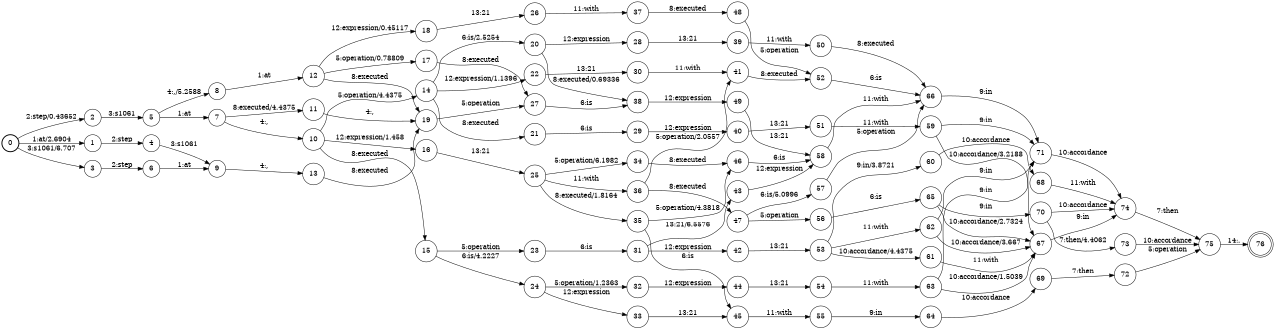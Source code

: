 digraph FST {
rankdir = LR;
size = "8.5,11";
label = "";
center = 1;
orientation = Portrait;
ranksep = "0.4";
nodesep = "0.25";
0 [label = "0", shape = circle, style = bold, fontsize = 14]
	0 -> 1 [label = "1:at/2.6904", fontsize = 14];
	0 -> 2 [label = "2:step/0.43652", fontsize = 14];
	0 -> 3 [label = "3:s1061/6.707", fontsize = 14];
1 [label = "1", shape = circle, style = solid, fontsize = 14]
	1 -> 4 [label = "2:step", fontsize = 14];
2 [label = "2", shape = circle, style = solid, fontsize = 14]
	2 -> 5 [label = "3:s1061", fontsize = 14];
3 [label = "3", shape = circle, style = solid, fontsize = 14]
	3 -> 6 [label = "2:step", fontsize = 14];
4 [label = "4", shape = circle, style = solid, fontsize = 14]
	4 -> 9 [label = "3:s1061", fontsize = 14];
5 [label = "5", shape = circle, style = solid, fontsize = 14]
	5 -> 7 [label = "1:at", fontsize = 14];
	5 -> 8 [label = "4:,/5.2588", fontsize = 14];
6 [label = "6", shape = circle, style = solid, fontsize = 14]
	6 -> 9 [label = "1:at", fontsize = 14];
7 [label = "7", shape = circle, style = solid, fontsize = 14]
	7 -> 10 [label = "4:,", fontsize = 14];
	7 -> 11 [label = "8:executed/4.4375", fontsize = 14];
8 [label = "8", shape = circle, style = solid, fontsize = 14]
	8 -> 12 [label = "1:at", fontsize = 14];
9 [label = "9", shape = circle, style = solid, fontsize = 14]
	9 -> 13 [label = "4:,", fontsize = 14];
10 [label = "10", shape = circle, style = solid, fontsize = 14]
	10 -> 14 [label = "5:operation/4.4375", fontsize = 14];
	10 -> 15 [label = "8:executed", fontsize = 14];
	10 -> 16 [label = "12:expression/1.458", fontsize = 14];
11 [label = "11", shape = circle, style = solid, fontsize = 14]
	11 -> 19 [label = "4:,", fontsize = 14];
12 [label = "12", shape = circle, style = solid, fontsize = 14]
	12 -> 17 [label = "5:operation/0.78809", fontsize = 14];
	12 -> 19 [label = "8:executed", fontsize = 14];
	12 -> 18 [label = "12:expression/0.45117", fontsize = 14];
13 [label = "13", shape = circle, style = solid, fontsize = 14]
	13 -> 19 [label = "8:executed", fontsize = 14];
14 [label = "14", shape = circle, style = solid, fontsize = 14]
	14 -> 20 [label = "6:is/2.5254", fontsize = 14];
	14 -> 21 [label = "8:executed", fontsize = 14];
	14 -> 22 [label = "12:expression/1.1396", fontsize = 14];
15 [label = "15", shape = circle, style = solid, fontsize = 14]
	15 -> 23 [label = "5:operation", fontsize = 14];
	15 -> 24 [label = "6:is/4.2227", fontsize = 14];
16 [label = "16", shape = circle, style = solid, fontsize = 14]
	16 -> 25 [label = "13:21", fontsize = 14];
17 [label = "17", shape = circle, style = solid, fontsize = 14]
	17 -> 27 [label = "8:executed", fontsize = 14];
18 [label = "18", shape = circle, style = solid, fontsize = 14]
	18 -> 26 [label = "13:21", fontsize = 14];
19 [label = "19", shape = circle, style = solid, fontsize = 14]
	19 -> 27 [label = "5:operation", fontsize = 14];
20 [label = "20", shape = circle, style = solid, fontsize = 14]
	20 -> 38 [label = "8:executed/0.69336", fontsize = 14];
	20 -> 28 [label = "12:expression", fontsize = 14];
21 [label = "21", shape = circle, style = solid, fontsize = 14]
	21 -> 29 [label = "6:is", fontsize = 14];
22 [label = "22", shape = circle, style = solid, fontsize = 14]
	22 -> 30 [label = "13:21", fontsize = 14];
23 [label = "23", shape = circle, style = solid, fontsize = 14]
	23 -> 31 [label = "6:is", fontsize = 14];
24 [label = "24", shape = circle, style = solid, fontsize = 14]
	24 -> 32 [label = "5:operation/1.2363", fontsize = 14];
	24 -> 33 [label = "12:expression", fontsize = 14];
25 [label = "25", shape = circle, style = solid, fontsize = 14]
	25 -> 34 [label = "5:operation/6.1982", fontsize = 14];
	25 -> 35 [label = "8:executed/1.8164", fontsize = 14];
	25 -> 36 [label = "11:with", fontsize = 14];
26 [label = "26", shape = circle, style = solid, fontsize = 14]
	26 -> 37 [label = "11:with", fontsize = 14];
27 [label = "27", shape = circle, style = solid, fontsize = 14]
	27 -> 38 [label = "6:is", fontsize = 14];
28 [label = "28", shape = circle, style = solid, fontsize = 14]
	28 -> 39 [label = "13:21", fontsize = 14];
29 [label = "29", shape = circle, style = solid, fontsize = 14]
	29 -> 40 [label = "12:expression", fontsize = 14];
30 [label = "30", shape = circle, style = solid, fontsize = 14]
	30 -> 41 [label = "11:with", fontsize = 14];
31 [label = "31", shape = circle, style = solid, fontsize = 14]
	31 -> 42 [label = "12:expression", fontsize = 14];
	31 -> 43 [label = "13:21/6.5576", fontsize = 14];
32 [label = "32", shape = circle, style = solid, fontsize = 14]
	32 -> 44 [label = "12:expression", fontsize = 14];
33 [label = "33", shape = circle, style = solid, fontsize = 14]
	33 -> 45 [label = "13:21", fontsize = 14];
34 [label = "34", shape = circle, style = solid, fontsize = 14]
	34 -> 46 [label = "8:executed", fontsize = 14];
35 [label = "35", shape = circle, style = solid, fontsize = 14]
	35 -> 46 [label = "5:operation/4.3818", fontsize = 14];
	35 -> 45 [label = "6:is", fontsize = 14];
36 [label = "36", shape = circle, style = solid, fontsize = 14]
	36 -> 41 [label = "5:operation/2.0557", fontsize = 14];
	36 -> 47 [label = "8:executed", fontsize = 14];
37 [label = "37", shape = circle, style = solid, fontsize = 14]
	37 -> 48 [label = "8:executed", fontsize = 14];
38 [label = "38", shape = circle, style = solid, fontsize = 14]
	38 -> 49 [label = "12:expression", fontsize = 14];
39 [label = "39", shape = circle, style = solid, fontsize = 14]
	39 -> 50 [label = "11:with", fontsize = 14];
40 [label = "40", shape = circle, style = solid, fontsize = 14]
	40 -> 51 [label = "13:21", fontsize = 14];
41 [label = "41", shape = circle, style = solid, fontsize = 14]
	41 -> 52 [label = "8:executed", fontsize = 14];
42 [label = "42", shape = circle, style = solid, fontsize = 14]
	42 -> 53 [label = "13:21", fontsize = 14];
43 [label = "43", shape = circle, style = solid, fontsize = 14]
	43 -> 58 [label = "12:expression", fontsize = 14];
44 [label = "44", shape = circle, style = solid, fontsize = 14]
	44 -> 54 [label = "13:21", fontsize = 14];
45 [label = "45", shape = circle, style = solid, fontsize = 14]
	45 -> 55 [label = "11:with", fontsize = 14];
46 [label = "46", shape = circle, style = solid, fontsize = 14]
	46 -> 58 [label = "6:is", fontsize = 14];
47 [label = "47", shape = circle, style = solid, fontsize = 14]
	47 -> 56 [label = "5:operation", fontsize = 14];
	47 -> 57 [label = "6:is/5.0996", fontsize = 14];
48 [label = "48", shape = circle, style = solid, fontsize = 14]
	48 -> 52 [label = "5:operation", fontsize = 14];
49 [label = "49", shape = circle, style = solid, fontsize = 14]
	49 -> 58 [label = "13:21", fontsize = 14];
50 [label = "50", shape = circle, style = solid, fontsize = 14]
	50 -> 66 [label = "8:executed", fontsize = 14];
51 [label = "51", shape = circle, style = solid, fontsize = 14]
	51 -> 59 [label = "11:with", fontsize = 14];
52 [label = "52", shape = circle, style = solid, fontsize = 14]
	52 -> 66 [label = "6:is", fontsize = 14];
53 [label = "53", shape = circle, style = solid, fontsize = 14]
	53 -> 60 [label = "9:in/3.8721", fontsize = 14];
	53 -> 61 [label = "10:accordance/4.4375", fontsize = 14];
	53 -> 62 [label = "11:with", fontsize = 14];
54 [label = "54", shape = circle, style = solid, fontsize = 14]
	54 -> 63 [label = "11:with", fontsize = 14];
55 [label = "55", shape = circle, style = solid, fontsize = 14]
	55 -> 64 [label = "9:in", fontsize = 14];
56 [label = "56", shape = circle, style = solid, fontsize = 14]
	56 -> 65 [label = "6:is", fontsize = 14];
57 [label = "57", shape = circle, style = solid, fontsize = 14]
	57 -> 66 [label = "5:operation", fontsize = 14];
58 [label = "58", shape = circle, style = solid, fontsize = 14]
	58 -> 66 [label = "11:with", fontsize = 14];
59 [label = "59", shape = circle, style = solid, fontsize = 14]
	59 -> 71 [label = "9:in", fontsize = 14];
	59 -> 67 [label = "10:accordance/3.2188", fontsize = 14];
60 [label = "60", shape = circle, style = solid, fontsize = 14]
	60 -> 68 [label = "10:accordance", fontsize = 14];
61 [label = "61", shape = circle, style = solid, fontsize = 14]
	61 -> 67 [label = "11:with", fontsize = 14];
62 [label = "62", shape = circle, style = solid, fontsize = 14]
	62 -> 71 [label = "9:in", fontsize = 14];
	62 -> 67 [label = "10:accordance/3.667", fontsize = 14];
63 [label = "63", shape = circle, style = solid, fontsize = 14]
	63 -> 71 [label = "9:in", fontsize = 14];
	63 -> 67 [label = "10:accordance/1.5039", fontsize = 14];
64 [label = "64", shape = circle, style = solid, fontsize = 14]
	64 -> 69 [label = "10:accordance", fontsize = 14];
65 [label = "65", shape = circle, style = solid, fontsize = 14]
	65 -> 70 [label = "9:in", fontsize = 14];
	65 -> 67 [label = "10:accordance/2.7324", fontsize = 14];
66 [label = "66", shape = circle, style = solid, fontsize = 14]
	66 -> 71 [label = "9:in", fontsize = 14];
67 [label = "67", shape = circle, style = solid, fontsize = 14]
	67 -> 74 [label = "9:in", fontsize = 14];
68 [label = "68", shape = circle, style = solid, fontsize = 14]
	68 -> 74 [label = "11:with", fontsize = 14];
69 [label = "69", shape = circle, style = solid, fontsize = 14]
	69 -> 72 [label = "7:then", fontsize = 14];
70 [label = "70", shape = circle, style = solid, fontsize = 14]
	70 -> 73 [label = "7:then/4.4062", fontsize = 14];
	70 -> 74 [label = "10:accordance", fontsize = 14];
71 [label = "71", shape = circle, style = solid, fontsize = 14]
	71 -> 74 [label = "10:accordance", fontsize = 14];
72 [label = "72", shape = circle, style = solid, fontsize = 14]
	72 -> 75 [label = "5:operation", fontsize = 14];
73 [label = "73", shape = circle, style = solid, fontsize = 14]
	73 -> 75 [label = "10:accordance", fontsize = 14];
74 [label = "74", shape = circle, style = solid, fontsize = 14]
	74 -> 75 [label = "7:then", fontsize = 14];
75 [label = "75", shape = circle, style = solid, fontsize = 14]
	75 -> 76 [label = "14:.", fontsize = 14];
76 [label = "76", shape = doublecircle, style = solid, fontsize = 14]
}
